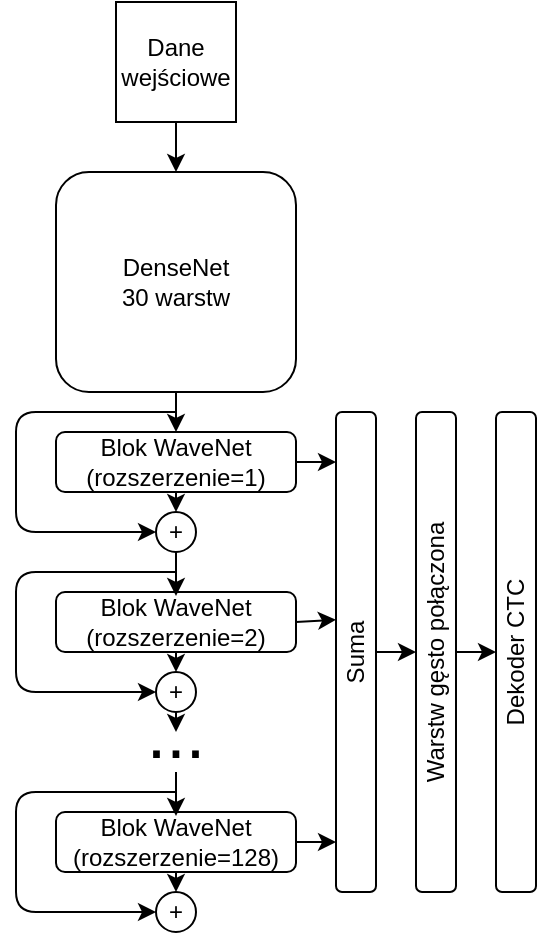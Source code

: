 <mxfile version="12.3.3" type="device" pages="1"><diagram id="hHzO8wzHzBuNYUHw9awx" name="Page-1"><mxGraphModel dx="1422" dy="1866" grid="1" gridSize="10" guides="1" tooltips="1" connect="1" arrows="1" fold="1" page="1" pageScale="1" pageWidth="850" pageHeight="1100" math="0" shadow="0"><root><mxCell id="0"/><mxCell id="1" parent="0"/><mxCell id="QO91OXxfIrt_a7nLbS2q-1" value="&lt;div&gt;Dane &lt;br&gt;&lt;/div&gt;&lt;div&gt;wejściowe&lt;br&gt;&lt;/div&gt;" style="whiteSpace=wrap;html=1;aspect=fixed;" parent="1" vertex="1"><mxGeometry x="210" y="-1075" width="60" height="60" as="geometry"/></mxCell><mxCell id="QO91OXxfIrt_a7nLbS2q-8" value="" style="endArrow=classic;html=1;exitX=0.5;exitY=1;exitDx=0;exitDy=0;entryX=0.5;entryY=0;entryDx=0;entryDy=0;" parent="1" source="QO91OXxfIrt_a7nLbS2q-1" edge="1" target="6Wh4Ges8HSxg_Q1jggZL-2"><mxGeometry width="50" height="50" relative="1" as="geometry"><mxPoint x="180" y="-625" as="sourcePoint"/><mxPoint x="240" y="-995" as="targetPoint"/></mxGeometry></mxCell><mxCell id="zMGDOtUgdX3anOQ3a-IV-67" value="Blok WaveNet (rozszerzenie=1)" style="rounded=1;whiteSpace=wrap;html=1;direction=west;horizontal=1;" parent="1" vertex="1"><mxGeometry x="180" y="-860" width="120" height="30" as="geometry"/></mxCell><mxCell id="zMGDOtUgdX3anOQ3a-IV-68" value="" style="endArrow=classic;html=1;exitX=0.5;exitY=0;exitDx=0;exitDy=0;entryX=0.5;entryY=0;entryDx=0;entryDy=0;" parent="1" edge="1"><mxGeometry width="50" height="50" relative="1" as="geometry"><mxPoint x="240" y="-880" as="sourcePoint"/><mxPoint x="240" y="-860" as="targetPoint"/></mxGeometry></mxCell><mxCell id="zMGDOtUgdX3anOQ3a-IV-69" value="+" style="ellipse;whiteSpace=wrap;html=1;aspect=fixed;" parent="1" vertex="1"><mxGeometry x="230" y="-820" width="20" height="20" as="geometry"/></mxCell><mxCell id="zMGDOtUgdX3anOQ3a-IV-70" value="" style="endArrow=classic;html=1;exitX=0.5;exitY=0;exitDx=0;exitDy=0;" parent="1" source="zMGDOtUgdX3anOQ3a-IV-67" edge="1"><mxGeometry width="50" height="50" relative="1" as="geometry"><mxPoint x="180" y="-110" as="sourcePoint"/><mxPoint x="240" y="-820" as="targetPoint"/></mxGeometry></mxCell><mxCell id="pgOjHb1NgIOzbIyMIp5E-1" value="" style="endArrow=classic;html=1;entryX=0;entryY=0.5;entryDx=0;entryDy=0;" parent="1" target="zMGDOtUgdX3anOQ3a-IV-69" edge="1"><mxGeometry width="50" height="50" relative="1" as="geometry"><mxPoint x="240" y="-870" as="sourcePoint"/><mxPoint x="160" y="-870" as="targetPoint"/><Array as="points"><mxPoint x="160" y="-870"/><mxPoint x="160" y="-810"/></Array></mxGeometry></mxCell><mxCell id="pgOjHb1NgIOzbIyMIp5E-2" value="Blok WaveNet (rozszerzenie=2)" style="rounded=1;whiteSpace=wrap;html=1;direction=west;horizontal=1;" parent="1" vertex="1"><mxGeometry x="180" y="-780" width="120" height="30" as="geometry"/></mxCell><mxCell id="pgOjHb1NgIOzbIyMIp5E-3" value="" style="endArrow=classic;html=1;exitX=0.5;exitY=1;exitDx=0;exitDy=0;" parent="1" source="zMGDOtUgdX3anOQ3a-IV-69" edge="1"><mxGeometry width="50" height="50" relative="1" as="geometry"><mxPoint x="150" y="-680" as="sourcePoint"/><mxPoint x="240" y="-778" as="targetPoint"/></mxGeometry></mxCell><mxCell id="pgOjHb1NgIOzbIyMIp5E-4" value="+" style="ellipse;whiteSpace=wrap;html=1;aspect=fixed;" parent="1" vertex="1"><mxGeometry x="230" y="-740" width="20" height="20" as="geometry"/></mxCell><mxCell id="pgOjHb1NgIOzbIyMIp5E-5" value="" style="endArrow=classic;html=1;exitX=0.5;exitY=0;exitDx=0;exitDy=0;entryX=0.5;entryY=0;entryDx=0;entryDy=0;" parent="1" source="pgOjHb1NgIOzbIyMIp5E-2" target="pgOjHb1NgIOzbIyMIp5E-4" edge="1"><mxGeometry width="50" height="50" relative="1" as="geometry"><mxPoint x="150" y="-650" as="sourcePoint"/><mxPoint x="200" y="-700" as="targetPoint"/></mxGeometry></mxCell><mxCell id="pgOjHb1NgIOzbIyMIp5E-6" value="" style="endArrow=classic;html=1;entryX=0;entryY=0.5;entryDx=0;entryDy=0;" parent="1" edge="1"><mxGeometry width="50" height="50" relative="1" as="geometry"><mxPoint x="240" y="-790" as="sourcePoint"/><mxPoint x="230" y="-730" as="targetPoint"/><Array as="points"><mxPoint x="160" y="-790"/><mxPoint x="160" y="-730"/></Array></mxGeometry></mxCell><mxCell id="pgOjHb1NgIOzbIyMIp5E-7" value="..." style="text;html=1;strokeColor=none;fillColor=none;align=center;verticalAlign=middle;whiteSpace=wrap;rounded=0;fontSize=35;" parent="1" vertex="1"><mxGeometry x="220" y="-720" width="40" height="20" as="geometry"/></mxCell><mxCell id="pgOjHb1NgIOzbIyMIp5E-8" value="" style="endArrow=classic;html=1;fontSize=35;exitX=0.5;exitY=0;exitDx=0;exitDy=0;" parent="1" source="pgOjHb1NgIOzbIyMIp5E-7" edge="1"><mxGeometry width="50" height="50" relative="1" as="geometry"><mxPoint x="150" y="-620" as="sourcePoint"/><mxPoint x="240" y="-710" as="targetPoint"/></mxGeometry></mxCell><mxCell id="pgOjHb1NgIOzbIyMIp5E-9" value="Blok WaveNet (rozszerzenie=128)" style="rounded=1;whiteSpace=wrap;html=1;direction=west;horizontal=1;" parent="1" vertex="1"><mxGeometry x="180" y="-670" width="120" height="30" as="geometry"/></mxCell><mxCell id="pgOjHb1NgIOzbIyMIp5E-10" value="" style="endArrow=classic;html=1;exitX=0.5;exitY=1;exitDx=0;exitDy=0;" parent="1" edge="1"><mxGeometry width="50" height="50" relative="1" as="geometry"><mxPoint x="240" y="-690" as="sourcePoint"/><mxPoint x="240" y="-668" as="targetPoint"/></mxGeometry></mxCell><mxCell id="pgOjHb1NgIOzbIyMIp5E-11" value="+" style="ellipse;whiteSpace=wrap;html=1;aspect=fixed;" parent="1" vertex="1"><mxGeometry x="230" y="-630" width="20" height="20" as="geometry"/></mxCell><mxCell id="pgOjHb1NgIOzbIyMIp5E-12" value="" style="endArrow=classic;html=1;exitX=0.5;exitY=0;exitDx=0;exitDy=0;entryX=0.5;entryY=0;entryDx=0;entryDy=0;" parent="1" source="pgOjHb1NgIOzbIyMIp5E-9" target="pgOjHb1NgIOzbIyMIp5E-11" edge="1"><mxGeometry width="50" height="50" relative="1" as="geometry"><mxPoint x="150" y="-540" as="sourcePoint"/><mxPoint x="200" y="-590" as="targetPoint"/></mxGeometry></mxCell><mxCell id="pgOjHb1NgIOzbIyMIp5E-13" value="" style="endArrow=classic;html=1;entryX=0;entryY=0.5;entryDx=0;entryDy=0;" parent="1" edge="1"><mxGeometry width="50" height="50" relative="1" as="geometry"><mxPoint x="240" y="-680" as="sourcePoint"/><mxPoint x="230" y="-620" as="targetPoint"/><Array as="points"><mxPoint x="160" y="-680"/><mxPoint x="160" y="-620"/></Array></mxGeometry></mxCell><mxCell id="pgOjHb1NgIOzbIyMIp5E-14" value="Warstw gęsto połączona" style="rounded=1;whiteSpace=wrap;html=1;fontSize=12;horizontal=0;" parent="1" vertex="1"><mxGeometry x="360" y="-870" width="20" height="240" as="geometry"/></mxCell><mxCell id="pgOjHb1NgIOzbIyMIp5E-16" value="Dekoder CTC" style="rounded=1;whiteSpace=wrap;html=1;fontSize=12;horizontal=0;" parent="1" vertex="1"><mxGeometry x="400" y="-870" width="20" height="240" as="geometry"/></mxCell><mxCell id="pgOjHb1NgIOzbIyMIp5E-20" value="Suma" style="rounded=1;whiteSpace=wrap;html=1;fontSize=12;horizontal=0;" parent="1" vertex="1"><mxGeometry x="320" y="-870" width="20" height="240" as="geometry"/></mxCell><mxCell id="pgOjHb1NgIOzbIyMIp5E-22" value="" style="endArrow=classic;html=1;fontSize=12;exitX=0;exitY=0.5;exitDx=0;exitDy=0;entryX=0;entryY=0.896;entryDx=0;entryDy=0;entryPerimeter=0;" parent="1" source="pgOjHb1NgIOzbIyMIp5E-9" target="pgOjHb1NgIOzbIyMIp5E-20" edge="1"><mxGeometry width="50" height="50" relative="1" as="geometry"><mxPoint x="150" y="-540" as="sourcePoint"/><mxPoint x="200" y="-590" as="targetPoint"/></mxGeometry></mxCell><mxCell id="pgOjHb1NgIOzbIyMIp5E-23" value="" style="endArrow=classic;html=1;fontSize=12;entryX=0;entryY=0.433;entryDx=0;entryDy=0;entryPerimeter=0;exitX=0;exitY=0.5;exitDx=0;exitDy=0;" parent="1" source="pgOjHb1NgIOzbIyMIp5E-2" target="pgOjHb1NgIOzbIyMIp5E-20" edge="1"><mxGeometry width="50" height="50" relative="1" as="geometry"><mxPoint x="570" y="-640" as="sourcePoint"/><mxPoint x="590" y="-639.96" as="targetPoint"/></mxGeometry></mxCell><mxCell id="pgOjHb1NgIOzbIyMIp5E-24" value="" style="endArrow=classic;html=1;fontSize=12;exitX=0;exitY=0.5;exitDx=0;exitDy=0;" parent="1" source="zMGDOtUgdX3anOQ3a-IV-67" edge="1"><mxGeometry width="50" height="50" relative="1" as="geometry"><mxPoint x="580" y="-830" as="sourcePoint"/><mxPoint x="320" y="-845" as="targetPoint"/></mxGeometry></mxCell><mxCell id="pgOjHb1NgIOzbIyMIp5E-25" value="" style="endArrow=classic;html=1;fontSize=12;entryX=0;entryY=0.5;entryDx=0;entryDy=0;exitX=1;exitY=0.5;exitDx=0;exitDy=0;" parent="1" source="pgOjHb1NgIOzbIyMIp5E-20" target="pgOjHb1NgIOzbIyMIp5E-14" edge="1"><mxGeometry width="50" height="50" relative="1" as="geometry"><mxPoint x="540" y="-750" as="sourcePoint"/><mxPoint x="560" y="-751.08" as="targetPoint"/></mxGeometry></mxCell><mxCell id="pgOjHb1NgIOzbIyMIp5E-26" value="" style="endArrow=classic;html=1;fontSize=12;entryX=0;entryY=0.5;entryDx=0;entryDy=0;exitX=1;exitY=0.5;exitDx=0;exitDy=0;" parent="1" source="pgOjHb1NgIOzbIyMIp5E-14" target="pgOjHb1NgIOzbIyMIp5E-16" edge="1"><mxGeometry width="50" height="50" relative="1" as="geometry"><mxPoint x="520" y="-720" as="sourcePoint"/><mxPoint x="540" y="-721.08" as="targetPoint"/></mxGeometry></mxCell><mxCell id="6Wh4Ges8HSxg_Q1jggZL-2" value="DenseNet&lt;br&gt;30 warstw" style="rounded=1;whiteSpace=wrap;html=1;" vertex="1" parent="1"><mxGeometry x="180" y="-990" width="120" height="110" as="geometry"/></mxCell></root></mxGraphModel></diagram></mxfile>